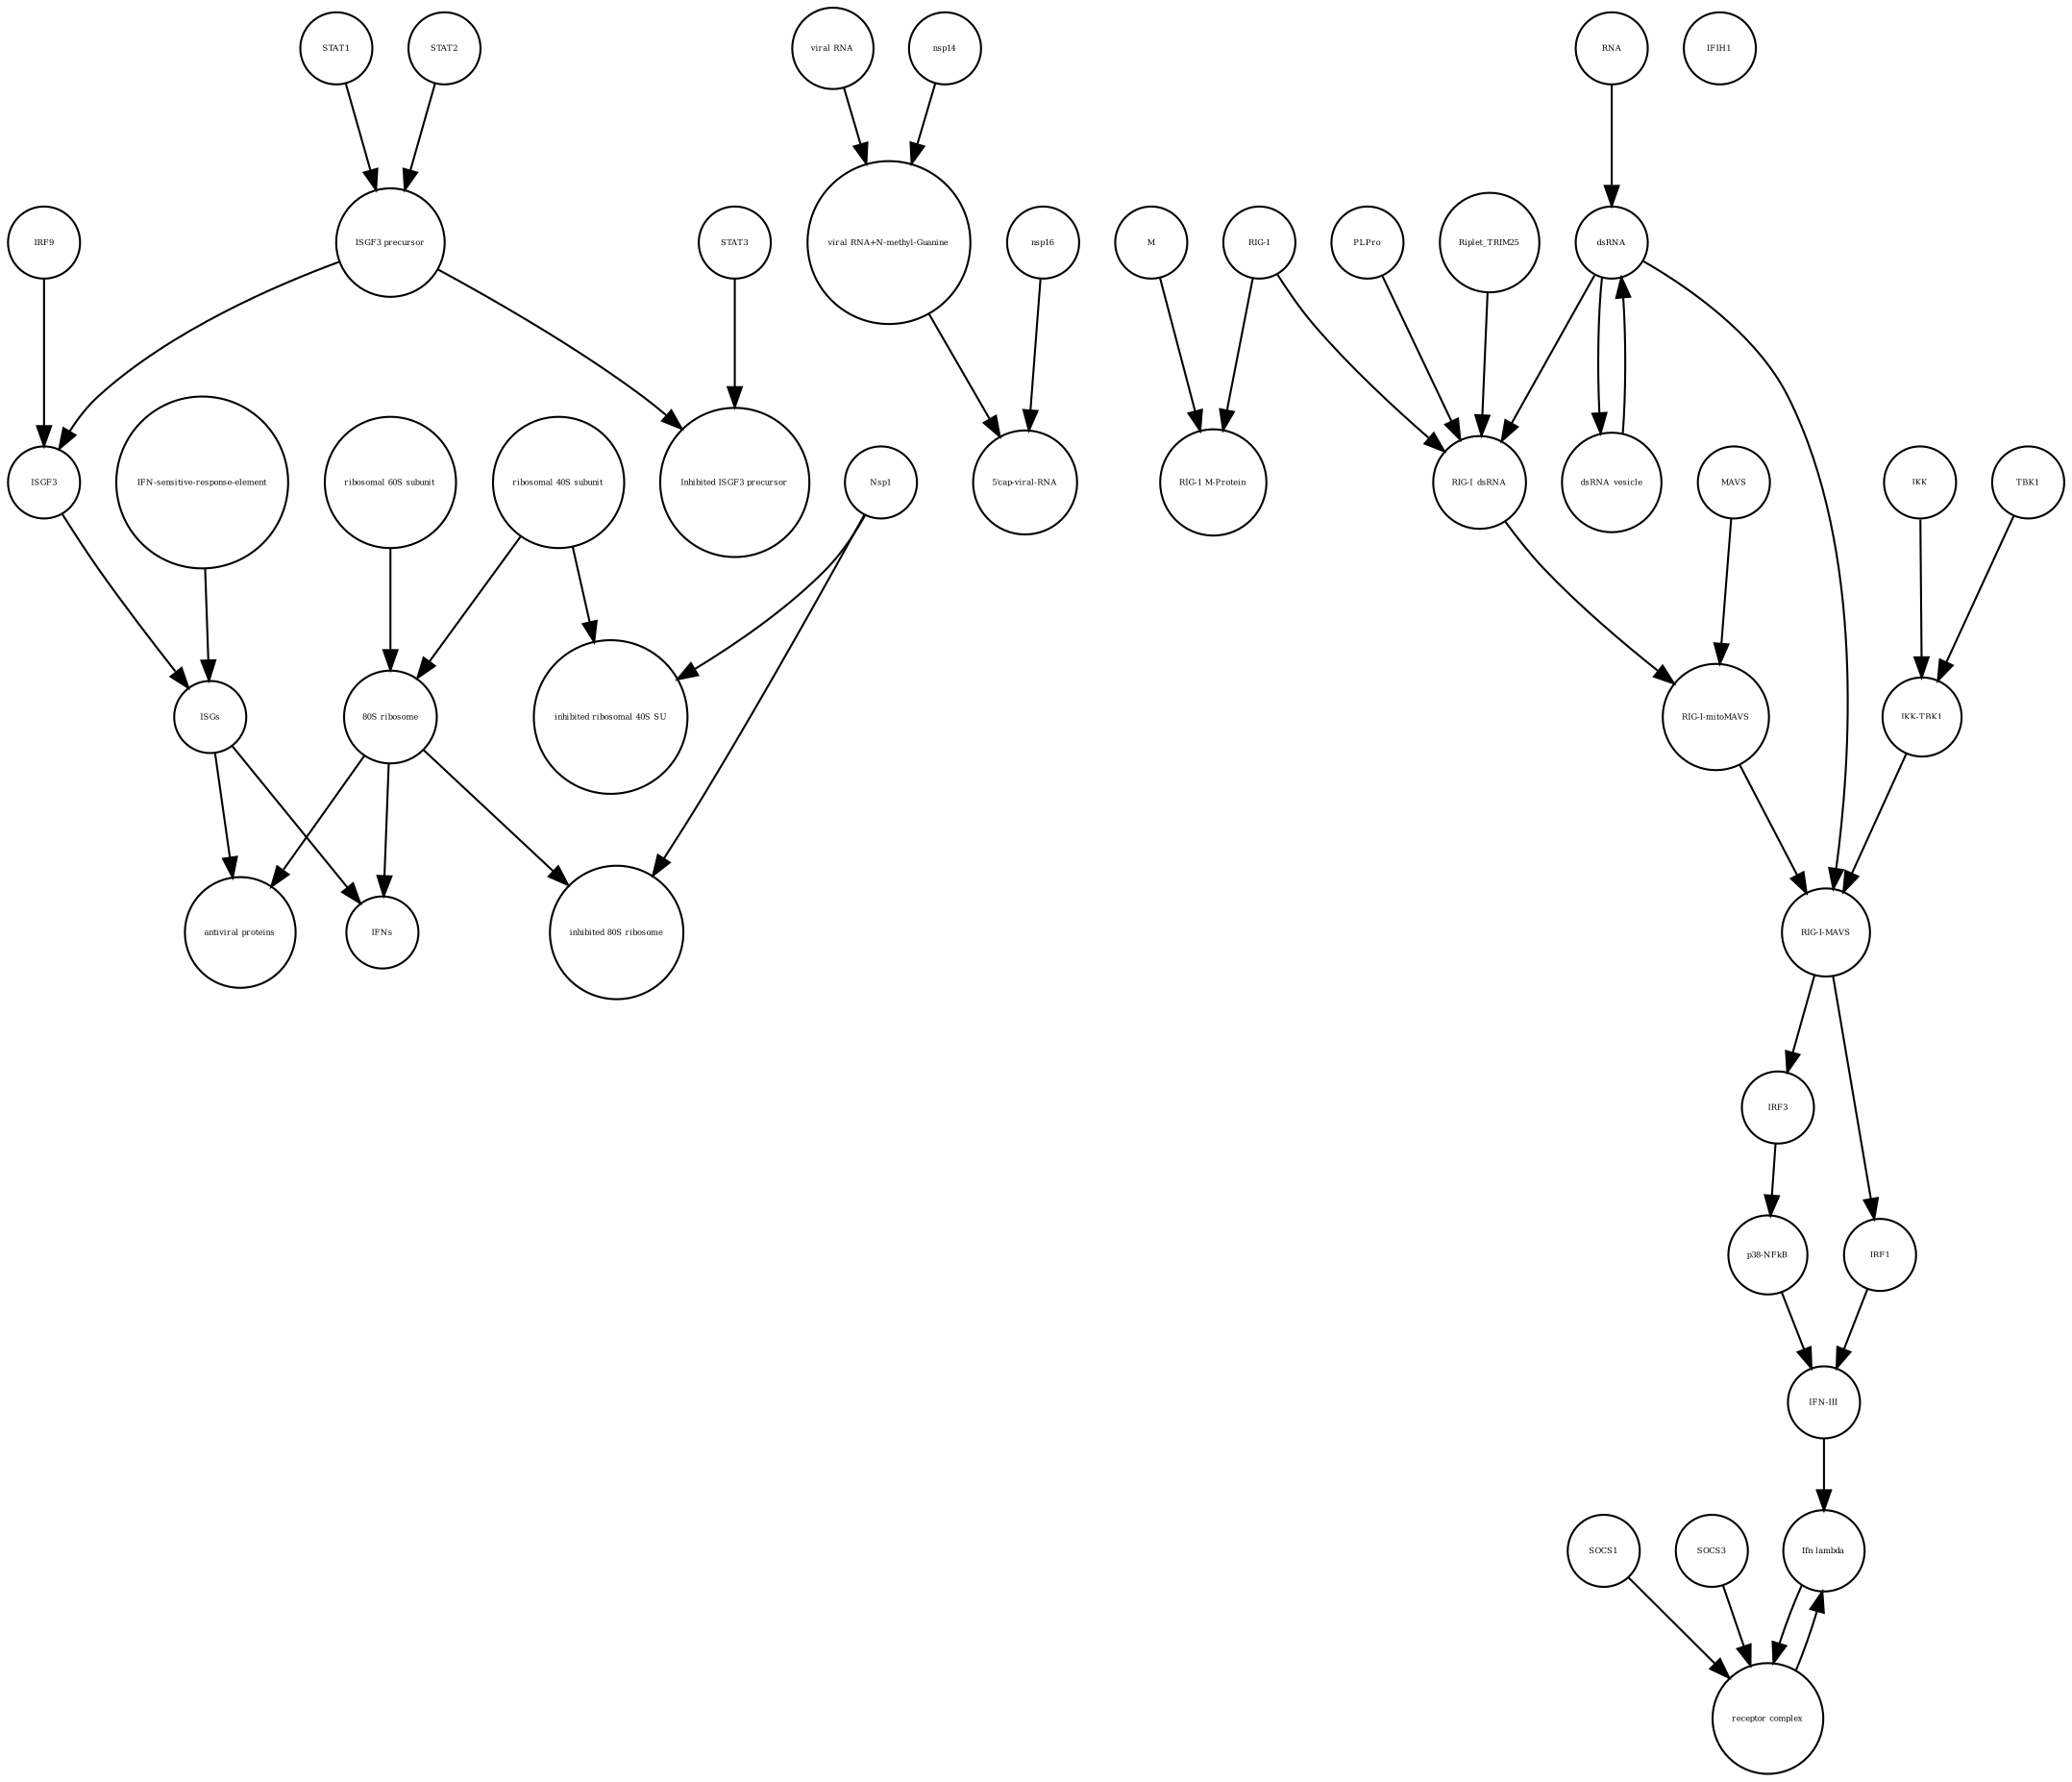 strict digraph  {
"ribosomal 60S subunit" [annotation="", bipartite=0, cls=complex, fontsize=4, label="ribosomal 60S subunit", shape=circle];
"viral RNA" [annotation="", bipartite=0, cls="nucleic acid feature", fontsize=4, label="viral RNA", shape=circle];
"IKK-TBK1" [annotation="", bipartite=0, cls=complex, fontsize=4, label="IKK-TBK1", shape=circle];
"viral RNA+N-methyl-Guanine" [annotation="", bipartite=0, cls="nucleic acid feature", fontsize=4, label="viral RNA+N-methyl-Guanine", shape=circle];
"RIG-I_dsRNA" [annotation="", bipartite=0, cls=complex, fontsize=4, label="RIG-I_dsRNA", shape=circle];
SOCS1 [annotation="", bipartite=0, cls=macromolecule, fontsize=4, label=SOCS1, shape=circle];
"Ifn lambda" [annotation="", bipartite=0, cls=complex, fontsize=4, label="Ifn lambda", shape=circle];
IFIH1 [annotation="", bipartite=0, cls=macromolecule, fontsize=4, label=IFIH1, shape=circle];
"receptor complex" [annotation="", bipartite=0, cls=complex, fontsize=4, label="receptor complex", shape=circle];
SOCS3 [annotation="", bipartite=0, cls=macromolecule, fontsize=4, label=SOCS3, shape=circle];
STAT1 [annotation="", bipartite=0, cls=macromolecule, fontsize=4, label=STAT1, shape=circle];
IFNs [annotation="", bipartite=0, cls=complex, fontsize=4, label=IFNs, shape=circle];
STAT2 [annotation="", bipartite=0, cls=macromolecule, fontsize=4, label=STAT2, shape=circle];
IKK [annotation="urn_miriam_uniprot_O14920|urn_miriam_uniprot_O15111", bipartite=0, cls=macromolecule, fontsize=4, label=IKK, shape=circle];
"RIG-I" [annotation=urn_miriam_uniprot_O95786, bipartite=0, cls=macromolecule, fontsize=4, label="RIG-I", shape=circle];
IRF3 [annotation=urn_miriam_uniprot_Q14653, bipartite=0, cls=macromolecule, fontsize=4, label=IRF3, shape=circle];
"RIG-I-mitoMAVS" [annotation="", bipartite=0, cls=complex, fontsize=4, label="RIG-I-mitoMAVS", shape=circle];
dsRNA [annotation="", bipartite=0, cls="nucleic acid feature", fontsize=4, label=dsRNA, shape=circle];
"inhibited 80S ribosome" [annotation="", bipartite=0, cls=complex, fontsize=4, label="inhibited 80S ribosome", shape=circle];
STAT3 [annotation="", bipartite=0, cls=macromolecule, fontsize=4, label=STAT3, shape=circle];
nsp16 [annotation=urn_miriam_ncbiprotein_YP_009725311, bipartite=0, cls=macromolecule, fontsize=4, label=nsp16, shape=circle];
PLPro [annotation="urn_miriam_uniprot_P0C6X7|urn_miriam_uniprot_P0C6U8", bipartite=0, cls=macromolecule, fontsize=4, label=PLPro, shape=circle];
RNA [annotation="", bipartite=0, cls="nucleic acid feature", fontsize=4, label=RNA, shape=circle];
"IFN-III" [annotation="", bipartite=0, cls=macromolecule, fontsize=4, label="IFN-III", shape=circle];
M [annotation=urn_miriam_uniprot_P0DTC5, bipartite=0, cls=macromolecule, fontsize=4, label=M, shape=circle];
Riplet_TRIM25 [annotation="", bipartite=0, cls=complex, fontsize=4, label=Riplet_TRIM25, shape=circle];
"RIG-1 M-Protein" [annotation="", bipartite=0, cls=complex, fontsize=4, label="RIG-1 M-Protein", shape=circle];
"ISGF3 precursor" [annotation="", bipartite=0, cls=complex, fontsize=4, label="ISGF3 precursor", shape=circle];
IRF1 [annotation="", bipartite=0, cls=macromolecule, fontsize=4, label=IRF1, shape=circle];
"RIG-I-MAVS" [annotation="", bipartite=0, cls=complex, fontsize=4, label="RIG-I-MAVS", shape=circle];
Nsp1 [annotation="urn_miriam_ncbiprotein_YP_009725297|urn_miriam_uniprot_P0C6X7", bipartite=0, cls=macromolecule, fontsize=4, label=Nsp1, shape=circle];
ISGs [annotation="", bipartite=0, cls="nucleic acid feature", fontsize=4, label=ISGs, shape=circle];
IRF9 [annotation="", bipartite=0, cls=macromolecule, fontsize=4, label=IRF9, shape=circle];
dsRNA_vesicle [annotation="", bipartite=0, cls="nucleic acid feature", fontsize=4, label=dsRNA_vesicle, shape=circle];
"Inhibited ISGF3 precursor" [annotation="", bipartite=0, cls=complex, fontsize=4, label="Inhibited ISGF3 precursor", shape=circle];
"5'cap-viral-RNA" [annotation="", bipartite=0, cls="nucleic acid feature", fontsize=4, label="5'cap-viral-RNA", shape=circle];
nsp14 [annotation=urn_miriam_ncbiprotein_YP_009725309, bipartite=0, cls=macromolecule, fontsize=4, label=nsp14, shape=circle];
"80S ribosome" [annotation="", bipartite=0, cls=complex, fontsize=4, label="80S ribosome", shape=circle];
MAVS [annotation=urn_miriam_uniprot_Q7Z434, bipartite=0, cls=macromolecule, fontsize=4, label=MAVS, shape=circle];
"inhibited ribosomal 40S SU" [annotation="urn_miriam_doi_10.1101%2F2020.05.18.102467", bipartite=0, cls=complex, fontsize=4, label="inhibited ribosomal 40S SU", shape=circle];
"antiviral proteins" [annotation="", bipartite=0, cls=complex, fontsize=4, label="antiviral proteins", shape=circle];
ISGF3 [annotation="", bipartite=0, cls=complex, fontsize=4, label=ISGF3, shape=circle];
"IFN-sensitive-response-element" [annotation="", bipartite=0, cls="nucleic acid feature", fontsize=4, label="IFN-sensitive-response-element", shape=circle];
"ribosomal 40S subunit" [annotation="", bipartite=0, cls=complex, fontsize=4, label="ribosomal 40S subunit", shape=circle];
"p38-NFkB" [annotation="", bipartite=0, cls=complex, fontsize=4, label="p38-NFkB", shape=circle];
TBK1 [annotation=urn_miriam_uniprot_Q9UHD2, bipartite=0, cls=macromolecule, fontsize=4, label=TBK1, shape=circle];
"ribosomal 60S subunit" -> "80S ribosome"  [annotation="", interaction_type=production];
"viral RNA" -> "viral RNA+N-methyl-Guanine"  [annotation="", interaction_type=production];
"IKK-TBK1" -> "RIG-I-MAVS"  [annotation="", interaction_type=production];
"viral RNA+N-methyl-Guanine" -> "5'cap-viral-RNA"  [annotation="", interaction_type=production];
"RIG-I_dsRNA" -> "RIG-I-mitoMAVS"  [annotation="", interaction_type=production];
SOCS1 -> "receptor complex"  [annotation="", interaction_type=production];
"Ifn lambda" -> "receptor complex"  [annotation="urn_miriam_doi_10.3791%2F53575", interaction_type=stimulation];
"receptor complex" -> "Ifn lambda"  [annotation="", interaction_type=production];
SOCS3 -> "receptor complex"  [annotation="", interaction_type=production];
STAT1 -> "ISGF3 precursor"  [annotation="", interaction_type=production];
STAT2 -> "ISGF3 precursor"  [annotation="", interaction_type=production];
IKK -> "IKK-TBK1"  [annotation="", interaction_type=production];
"RIG-I" -> "RIG-I_dsRNA"  [annotation="", interaction_type=production];
"RIG-I" -> "RIG-1 M-Protein"  [annotation="", interaction_type=production];
IRF3 -> "p38-NFkB"  [annotation="", interaction_type=production];
"RIG-I-mitoMAVS" -> "RIG-I-MAVS"  [annotation="", interaction_type=production];
dsRNA -> dsRNA_vesicle  [annotation="", interaction_type=production];
dsRNA -> "RIG-I_dsRNA"  [annotation=urn_miriam_pubmed_25045870, interaction_type="necessary stimulation"];
dsRNA -> "RIG-I-MAVS"  [annotation=urn_miriam_pubmed_25636800, interaction_type="necessary stimulation"];
STAT3 -> "Inhibited ISGF3 precursor"  [annotation="", interaction_type=production];
nsp16 -> "5'cap-viral-RNA"  [annotation="urn_miriam_doi_10.1016%2Fj.chom.2020.05.008", interaction_type=catalysis];
PLPro -> "RIG-I_dsRNA"  [annotation=urn_miriam_pubmed_25554382, interaction_type=catalysis];
RNA -> dsRNA  [annotation="", interaction_type=production];
"IFN-III" -> "Ifn lambda"  [annotation="", interaction_type=production];
M -> "RIG-1 M-Protein"  [annotation="", interaction_type=production];
Riplet_TRIM25 -> "RIG-I_dsRNA"  [annotation=urn_miriam_pubmed_22390971, interaction_type=catalysis];
"ISGF3 precursor" -> ISGF3  [annotation="", interaction_type=production];
"ISGF3 precursor" -> "Inhibited ISGF3 precursor"  [annotation="", interaction_type=production];
IRF1 -> "IFN-III"  [annotation="", interaction_type=stimulation];
"RIG-I-MAVS" -> IRF1  [annotation=urn_miriam_pubmed_25045870, interaction_type=catalysis];
"RIG-I-MAVS" -> IRF3  [annotation=urn_miriam_pubmed_25636800, interaction_type=stimulation];
Nsp1 -> "inhibited ribosomal 40S SU"  [annotation="", interaction_type=production];
Nsp1 -> "inhibited 80S ribosome"  [annotation="", interaction_type=production];
ISGs -> "antiviral proteins"  [annotation="", interaction_type=production];
ISGs -> IFNs  [annotation="", interaction_type=production];
IRF9 -> ISGF3  [annotation="", interaction_type=production];
dsRNA_vesicle -> dsRNA  [annotation="", interaction_type=production];
nsp14 -> "viral RNA+N-methyl-Guanine"  [annotation="urn_miriam_doi_10.1016%2Fj.chom.2020.05.008", interaction_type=catalysis];
"80S ribosome" -> "inhibited 80S ribosome"  [annotation="", interaction_type=production];
"80S ribosome" -> "antiviral proteins"  [annotation=urn_miriam_pubmed_30936491, interaction_type=catalysis];
"80S ribosome" -> IFNs  [annotation=urn_miriam_pubmed_30936491, interaction_type=catalysis];
MAVS -> "RIG-I-mitoMAVS"  [annotation="", interaction_type=production];
ISGF3 -> ISGs  [annotation=urn_miriam_pubmed_30936491, interaction_type="necessary stimulation"];
"IFN-sensitive-response-element" -> ISGs  [annotation="", interaction_type=production];
"ribosomal 40S subunit" -> "inhibited ribosomal 40S SU"  [annotation="", interaction_type=production];
"ribosomal 40S subunit" -> "80S ribosome"  [annotation="", interaction_type=production];
"p38-NFkB" -> "IFN-III"  [annotation="", interaction_type=stimulation];
TBK1 -> "IKK-TBK1"  [annotation="", interaction_type=production];
}
